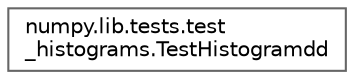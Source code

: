 digraph "Graphical Class Hierarchy"
{
 // LATEX_PDF_SIZE
  bgcolor="transparent";
  edge [fontname=Helvetica,fontsize=10,labelfontname=Helvetica,labelfontsize=10];
  node [fontname=Helvetica,fontsize=10,shape=box,height=0.2,width=0.4];
  rankdir="LR";
  Node0 [id="Node000000",label="numpy.lib.tests.test\l_histograms.TestHistogramdd",height=0.2,width=0.4,color="grey40", fillcolor="white", style="filled",URL="$d7/d38/classnumpy_1_1lib_1_1tests_1_1test__histograms_1_1TestHistogramdd.html",tooltip=" "];
}
